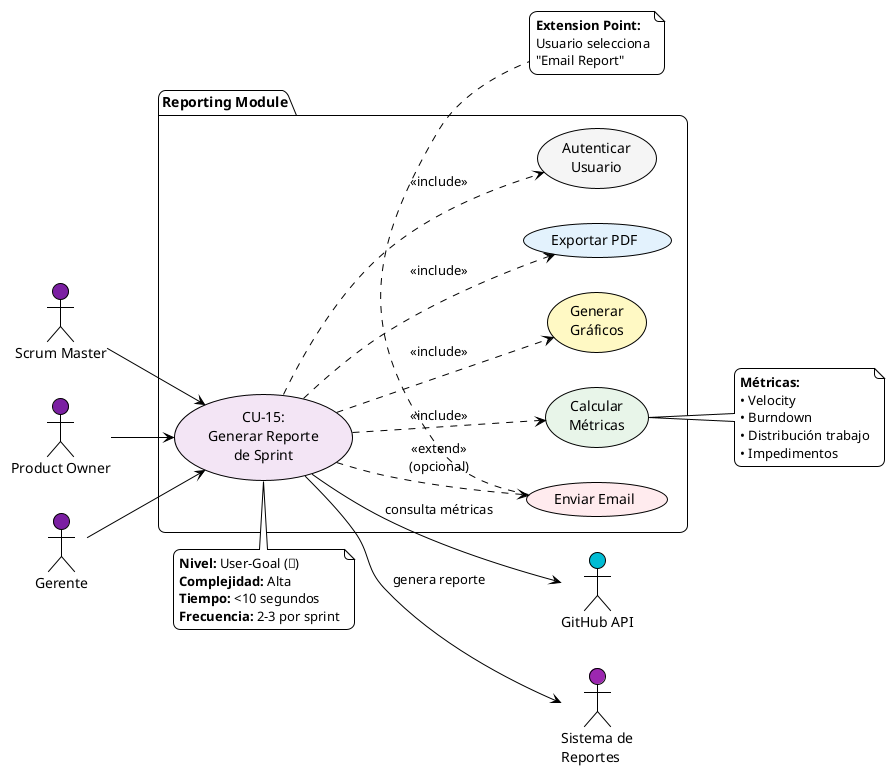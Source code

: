 @startuml uc-26-generar-reporte-detallado
!theme plain
skinparam backgroundColor #FFFFFF
skinparam roundCorner 15
skinparam shadowing false

left to right direction

actor "Scrum Master" as SM #7B1FA2
actor "Product Owner" as PO #7B1FA2
actor "Gerente" as MNG #7B1FA2
actor "GitHub API" as GH #00BCD4
actor "Sistema de\nReportes" as REP #9C27B0

package "Reporting Module" {
    usecase "CU-15:\nGenerar Reporte\nde Sprint" as UC15 #F3E5F5
    usecase "Calcular\nMétricas" as CALC #E8F5E9
    usecase "Generar\nGráficos" as GRAF #FFF9C4
    usecase "Exportar PDF" as PDF #E3F2FD
    usecase "Enviar Email" as EMAIL #FFEBEE
    usecase "Autenticar\nUsuario" as AUTH #F5F5F5
}

SM --> UC15
PO --> UC15
MNG --> UC15
UC15 ..> AUTH : <<include>>
UC15 ..> CALC : <<include>>
UC15 ..> GRAF : <<include>>
UC15 ..> PDF : <<include>>
UC15 ..> EMAIL : <<extend>>\n(opcional)
UC15 --> GH : consulta métricas
UC15 --> REP : genera reporte

note top of UC15
  <b>Nivel:</b> User-Goal (🌊)
  <b>Complejidad:</b> Alta
  <b>Tiempo:</b> <10 segundos
  <b>Frecuencia:</b> 2-3 por sprint
end note

note right of CALC
  <b>Métricas:</b>
  • Velocity
  • Burndown
  • Distribución trabajo
  • Impedimentos
end note

note bottom of EMAIL
  <b>Extension Point:</b>
  Usuario selecciona
  "Email Report"
end note

@enduml
